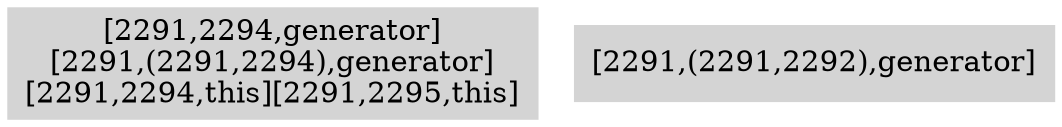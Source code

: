 digraph { 
3931 [shape=box,style=filled,color=".0 .0 .83",label="[2291,2294,generator]\n[2291,(2291,2294),generator]\n[2291,2294,this][2291,2295,this]"];
3932 [shape=box,style=filled,color=".0 .0 .83",label="[2291,(2291,2292),generator]"];
}